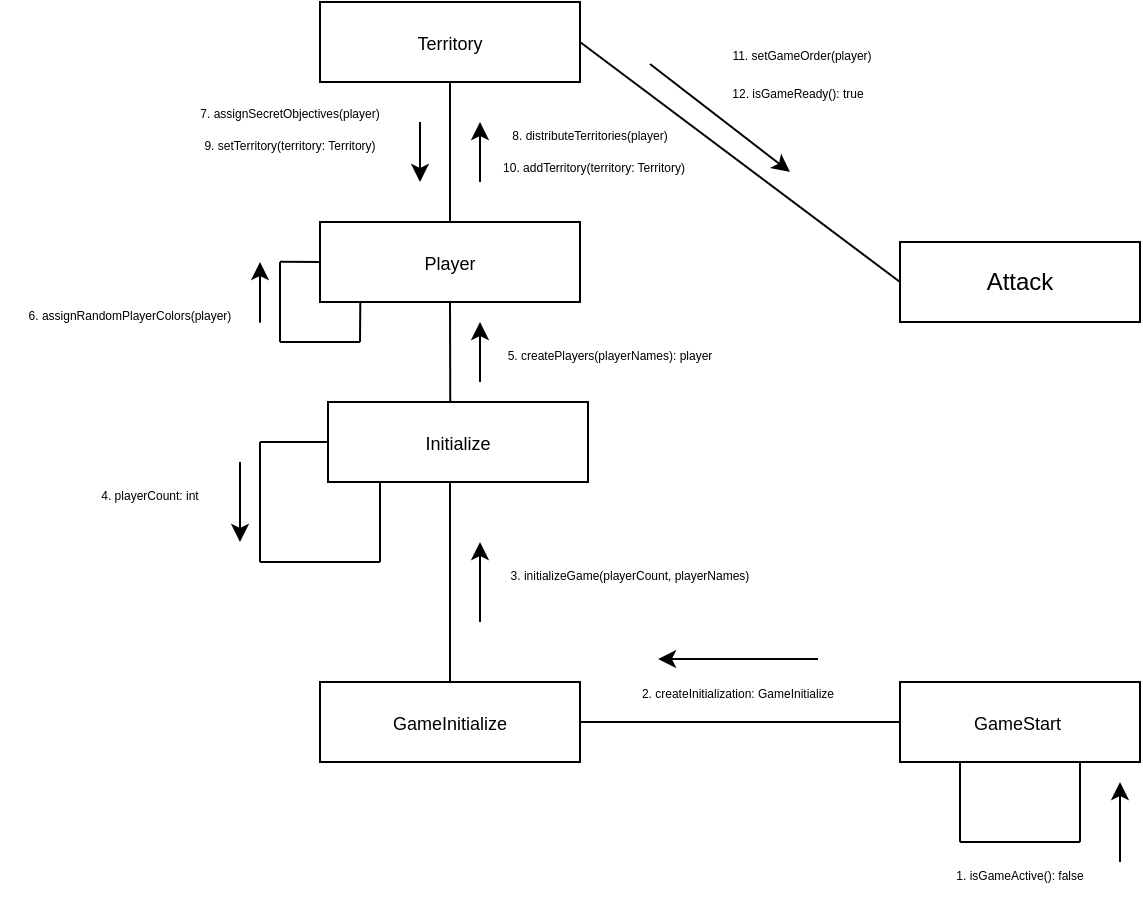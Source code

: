 <mxfile version="24.4.4" type="github">
  <diagram name="Page-1" id="2YBvvXClWsGukQMizWep">
    <mxGraphModel dx="1170" dy="552" grid="1" gridSize="10" guides="1" tooltips="1" connect="1" arrows="1" fold="1" page="1" pageScale="1" pageWidth="850" pageHeight="1100" math="0" shadow="0">
      <root>
        <mxCell id="0" />
        <mxCell id="1" parent="0" />
        <mxCell id="X9j3WCcbqIF5qxvW55lx-1" value="&lt;font style=&quot;font-size: 9px;&quot;&gt;GameStart&amp;nbsp;&lt;/font&gt;" style="rounded=0;whiteSpace=wrap;html=1;" parent="1" vertex="1">
          <mxGeometry x="560" y="500" width="120" height="40" as="geometry" />
        </mxCell>
        <mxCell id="X9j3WCcbqIF5qxvW55lx-3" value="" style="endArrow=none;html=1;rounded=0;entryX=0.25;entryY=1;entryDx=0;entryDy=0;" parent="1" target="X9j3WCcbqIF5qxvW55lx-1" edge="1">
          <mxGeometry width="50" height="50" relative="1" as="geometry">
            <mxPoint x="590" y="580" as="sourcePoint" />
            <mxPoint x="600" y="540.0" as="targetPoint" />
          </mxGeometry>
        </mxCell>
        <mxCell id="X9j3WCcbqIF5qxvW55lx-4" value="" style="endArrow=none;html=1;rounded=0;" parent="1" edge="1">
          <mxGeometry width="50" height="50" relative="1" as="geometry">
            <mxPoint x="590" y="580" as="sourcePoint" />
            <mxPoint x="650" y="580" as="targetPoint" />
          </mxGeometry>
        </mxCell>
        <mxCell id="X9j3WCcbqIF5qxvW55lx-5" value="" style="endArrow=none;html=1;rounded=0;entryX=0.75;entryY=1;entryDx=0;entryDy=0;" parent="1" target="X9j3WCcbqIF5qxvW55lx-1" edge="1">
          <mxGeometry width="50" height="50" relative="1" as="geometry">
            <mxPoint x="650" y="580" as="sourcePoint" />
            <mxPoint x="650" y="590" as="targetPoint" />
          </mxGeometry>
        </mxCell>
        <mxCell id="X9j3WCcbqIF5qxvW55lx-6" value="" style="endArrow=classic;html=1;rounded=0;" parent="1" edge="1">
          <mxGeometry width="50" height="50" relative="1" as="geometry">
            <mxPoint x="670" y="590" as="sourcePoint" />
            <mxPoint x="670" y="550" as="targetPoint" />
          </mxGeometry>
        </mxCell>
        <mxCell id="X9j3WCcbqIF5qxvW55lx-7" value="&lt;font style=&quot;font-size: 6px;&quot;&gt;1. isGameActive(): false&lt;/font&gt;" style="text;html=1;align=center;verticalAlign=middle;whiteSpace=wrap;rounded=0;" parent="1" vertex="1">
          <mxGeometry x="571.25" y="580" width="97.5" height="30" as="geometry" />
        </mxCell>
        <mxCell id="X9j3WCcbqIF5qxvW55lx-8" value="&lt;font style=&quot;font-size: 9px;&quot;&gt;GameInitialize&lt;/font&gt;" style="rounded=0;whiteSpace=wrap;html=1;" parent="1" vertex="1">
          <mxGeometry x="270" y="500" width="130" height="40" as="geometry" />
        </mxCell>
        <mxCell id="X9j3WCcbqIF5qxvW55lx-9" value="&lt;font style=&quot;font-size: 6px;&quot;&gt;2. createInitialization: GameInitialize&lt;/font&gt;" style="text;html=1;align=center;verticalAlign=middle;whiteSpace=wrap;rounded=0;" parent="1" vertex="1">
          <mxGeometry x="404" y="494" width="150" height="20" as="geometry" />
        </mxCell>
        <mxCell id="BmkVYOhshEti2NWLLed7-2" value="" style="endArrow=none;html=1;rounded=0;exitX=1;exitY=0.5;exitDx=0;exitDy=0;entryX=0;entryY=0.5;entryDx=0;entryDy=0;" edge="1" parent="1" source="X9j3WCcbqIF5qxvW55lx-8" target="X9j3WCcbqIF5qxvW55lx-1">
          <mxGeometry width="50" height="50" relative="1" as="geometry">
            <mxPoint x="430" y="540" as="sourcePoint" />
            <mxPoint x="480" y="490" as="targetPoint" />
          </mxGeometry>
        </mxCell>
        <mxCell id="BmkVYOhshEti2NWLLed7-3" value="" style="endArrow=none;html=1;rounded=0;" edge="1" parent="1" source="X9j3WCcbqIF5qxvW55lx-8">
          <mxGeometry width="50" height="50" relative="1" as="geometry">
            <mxPoint x="330" y="500" as="sourcePoint" />
            <mxPoint x="335" y="390" as="targetPoint" />
          </mxGeometry>
        </mxCell>
        <mxCell id="BmkVYOhshEti2NWLLed7-4" value="" style="endArrow=classic;html=1;rounded=0;" edge="1" parent="1">
          <mxGeometry width="50" height="50" relative="1" as="geometry">
            <mxPoint x="519" y="488.52" as="sourcePoint" />
            <mxPoint x="439" y="488.52" as="targetPoint" />
          </mxGeometry>
        </mxCell>
        <mxCell id="BmkVYOhshEti2NWLLed7-5" value="&lt;font style=&quot;font-size: 6px;&quot;&gt;3. initializeGame(playerCount, playerNames)&lt;/font&gt;" style="text;html=1;align=center;verticalAlign=middle;whiteSpace=wrap;rounded=0;" vertex="1" parent="1">
          <mxGeometry x="340" y="430" width="170" height="30" as="geometry" />
        </mxCell>
        <mxCell id="BmkVYOhshEti2NWLLed7-6" value="" style="endArrow=classic;html=1;rounded=0;" edge="1" parent="1">
          <mxGeometry width="50" height="50" relative="1" as="geometry">
            <mxPoint x="350" y="470" as="sourcePoint" />
            <mxPoint x="350" y="430" as="targetPoint" />
          </mxGeometry>
        </mxCell>
        <mxCell id="BmkVYOhshEti2NWLLed7-7" value="&lt;font style=&quot;font-size: 9px;&quot;&gt;Initialize&lt;/font&gt;" style="rounded=0;whiteSpace=wrap;html=1;" vertex="1" parent="1">
          <mxGeometry x="274" y="360" width="130" height="40" as="geometry" />
        </mxCell>
        <mxCell id="BmkVYOhshEti2NWLLed7-8" value="" style="endArrow=none;html=1;rounded=0;exitX=0;exitY=0.5;exitDx=0;exitDy=0;" edge="1" parent="1" source="BmkVYOhshEti2NWLLed7-7">
          <mxGeometry width="50" height="50" relative="1" as="geometry">
            <mxPoint x="410" y="490" as="sourcePoint" />
            <mxPoint x="240" y="380" as="targetPoint" />
          </mxGeometry>
        </mxCell>
        <mxCell id="BmkVYOhshEti2NWLLed7-12" value="" style="endArrow=none;html=1;rounded=0;" edge="1" parent="1">
          <mxGeometry width="50" height="50" relative="1" as="geometry">
            <mxPoint x="240" y="440" as="sourcePoint" />
            <mxPoint x="240" y="380" as="targetPoint" />
          </mxGeometry>
        </mxCell>
        <mxCell id="BmkVYOhshEti2NWLLed7-13" value="" style="endArrow=none;html=1;rounded=0;" edge="1" parent="1">
          <mxGeometry width="50" height="50" relative="1" as="geometry">
            <mxPoint x="300" y="440" as="sourcePoint" />
            <mxPoint x="240" y="440" as="targetPoint" />
          </mxGeometry>
        </mxCell>
        <mxCell id="BmkVYOhshEti2NWLLed7-14" value="" style="endArrow=none;html=1;rounded=0;" edge="1" parent="1">
          <mxGeometry width="50" height="50" relative="1" as="geometry">
            <mxPoint x="300" y="440" as="sourcePoint" />
            <mxPoint x="300" y="400" as="targetPoint" />
          </mxGeometry>
        </mxCell>
        <mxCell id="BmkVYOhshEti2NWLLed7-15" value="&lt;font style=&quot;font-size: 6px;&quot;&gt;4. playerCount: int&lt;/font&gt;" style="text;html=1;align=center;verticalAlign=middle;whiteSpace=wrap;rounded=0;" vertex="1" parent="1">
          <mxGeometry x="150" y="390" width="70" height="30" as="geometry" />
        </mxCell>
        <mxCell id="BmkVYOhshEti2NWLLed7-16" value="" style="endArrow=classic;html=1;rounded=0;" edge="1" parent="1">
          <mxGeometry width="50" height="50" relative="1" as="geometry">
            <mxPoint x="230" y="390" as="sourcePoint" />
            <mxPoint x="230" y="430" as="targetPoint" />
          </mxGeometry>
        </mxCell>
        <mxCell id="BmkVYOhshEti2NWLLed7-17" value="" style="endArrow=none;html=1;rounded=0;exitX=0.664;exitY=0.001;exitDx=0;exitDy=0;exitPerimeter=0;" edge="1" parent="1">
          <mxGeometry width="50" height="50" relative="1" as="geometry">
            <mxPoint x="335.12" y="360.0" as="sourcePoint" />
            <mxPoint x="335" y="310" as="targetPoint" />
          </mxGeometry>
        </mxCell>
        <mxCell id="BmkVYOhshEti2NWLLed7-18" value="&lt;font style=&quot;font-size: 9px;&quot;&gt;Player&lt;/font&gt;" style="rounded=0;whiteSpace=wrap;html=1;" vertex="1" parent="1">
          <mxGeometry x="270" y="270" width="130" height="40" as="geometry" />
        </mxCell>
        <mxCell id="BmkVYOhshEti2NWLLed7-19" value="" style="endArrow=classic;html=1;rounded=0;" edge="1" parent="1">
          <mxGeometry width="50" height="50" relative="1" as="geometry">
            <mxPoint x="350" y="350" as="sourcePoint" />
            <mxPoint x="350" y="320" as="targetPoint" />
          </mxGeometry>
        </mxCell>
        <mxCell id="BmkVYOhshEti2NWLLed7-20" value="&lt;font style=&quot;font-size: 6px;&quot;&gt;5. createPlayers(playerNames): player&lt;/font&gt;" style="text;html=1;align=center;verticalAlign=middle;whiteSpace=wrap;rounded=0;" vertex="1" parent="1">
          <mxGeometry x="330" y="320" width="170" height="30" as="geometry" />
        </mxCell>
        <mxCell id="BmkVYOhshEti2NWLLed7-21" value="" style="endArrow=none;html=1;rounded=0;exitX=0.5;exitY=0;exitDx=0;exitDy=0;" edge="1" parent="1" source="BmkVYOhshEti2NWLLed7-18">
          <mxGeometry width="50" height="50" relative="1" as="geometry">
            <mxPoint x="334.84" y="270" as="sourcePoint" />
            <mxPoint x="335" y="200" as="targetPoint" />
          </mxGeometry>
        </mxCell>
        <mxCell id="BmkVYOhshEti2NWLLed7-22" value="&lt;font style=&quot;font-size: 9px;&quot;&gt;Territory&lt;/font&gt;" style="rounded=0;whiteSpace=wrap;html=1;" vertex="1" parent="1">
          <mxGeometry x="270" y="160" width="130" height="40" as="geometry" />
        </mxCell>
        <mxCell id="BmkVYOhshEti2NWLLed7-26" value="" style="endArrow=none;html=1;rounded=0;" edge="1" parent="1">
          <mxGeometry width="50" height="50" relative="1" as="geometry">
            <mxPoint x="250" y="330" as="sourcePoint" />
            <mxPoint x="250" y="290" as="targetPoint" />
          </mxGeometry>
        </mxCell>
        <mxCell id="BmkVYOhshEti2NWLLed7-27" value="&lt;font style=&quot;font-size: 6px;&quot;&gt;6. assignRandomPlayerColors(player)&lt;/font&gt;" style="text;html=1;align=center;verticalAlign=middle;whiteSpace=wrap;rounded=0;" vertex="1" parent="1">
          <mxGeometry x="110" y="300" width="130" height="30" as="geometry" />
        </mxCell>
        <mxCell id="BmkVYOhshEti2NWLLed7-28" value="" style="endArrow=classic;html=1;rounded=0;exitX=1;exitY=0.678;exitDx=0;exitDy=0;exitPerimeter=0;" edge="1" parent="1" source="BmkVYOhshEti2NWLLed7-27">
          <mxGeometry width="50" height="50" relative="1" as="geometry">
            <mxPoint x="240" y="300" as="sourcePoint" />
            <mxPoint x="240" y="290" as="targetPoint" />
          </mxGeometry>
        </mxCell>
        <mxCell id="BmkVYOhshEti2NWLLed7-29" value="" style="endArrow=none;html=1;rounded=0;" edge="1" parent="1">
          <mxGeometry width="50" height="50" relative="1" as="geometry">
            <mxPoint x="290" y="330" as="sourcePoint" />
            <mxPoint x="250" y="330" as="targetPoint" />
          </mxGeometry>
        </mxCell>
        <mxCell id="BmkVYOhshEti2NWLLed7-30" value="" style="endArrow=none;html=1;rounded=0;exitX=0.155;exitY=1.004;exitDx=0;exitDy=0;exitPerimeter=0;" edge="1" parent="1" source="BmkVYOhshEti2NWLLed7-18">
          <mxGeometry width="50" height="50" relative="1" as="geometry">
            <mxPoint x="330" y="350" as="sourcePoint" />
            <mxPoint x="290" y="330" as="targetPoint" />
          </mxGeometry>
        </mxCell>
        <mxCell id="BmkVYOhshEti2NWLLed7-31" value="" style="endArrow=none;html=1;rounded=0;" edge="1" parent="1">
          <mxGeometry width="50" height="50" relative="1" as="geometry">
            <mxPoint x="270" y="290" as="sourcePoint" />
            <mxPoint x="250" y="289.91" as="targetPoint" />
          </mxGeometry>
        </mxCell>
        <mxCell id="BmkVYOhshEti2NWLLed7-32" value="" style="endArrow=classic;html=1;rounded=0;" edge="1" parent="1">
          <mxGeometry width="50" height="50" relative="1" as="geometry">
            <mxPoint x="320" y="220" as="sourcePoint" />
            <mxPoint x="320" y="250" as="targetPoint" />
          </mxGeometry>
        </mxCell>
        <mxCell id="BmkVYOhshEti2NWLLed7-33" value="&lt;font style=&quot;font-size: 6px;&quot;&gt;&lt;font style=&quot;&quot;&gt;7&lt;/font&gt;&lt;span style=&quot;background-color: initial;&quot;&gt;.&amp;nbsp;&lt;/span&gt;assignSecretObjectives(player)&lt;/font&gt;" style="text;html=1;align=center;verticalAlign=middle;whiteSpace=wrap;rounded=0;" vertex="1" parent="1">
          <mxGeometry x="190" y="199" width="130" height="30" as="geometry" />
        </mxCell>
        <mxCell id="BmkVYOhshEti2NWLLed7-34" value="" style="endArrow=classic;html=1;rounded=0;exitX=1;exitY=0.678;exitDx=0;exitDy=0;exitPerimeter=0;" edge="1" parent="1">
          <mxGeometry width="50" height="50" relative="1" as="geometry">
            <mxPoint x="350" y="250" as="sourcePoint" />
            <mxPoint x="350" y="220" as="targetPoint" />
          </mxGeometry>
        </mxCell>
        <mxCell id="BmkVYOhshEti2NWLLed7-35" value="&lt;font style=&quot;font-size: 6px;&quot;&gt;&lt;span style=&quot;background-color: initial;&quot;&gt;8.&amp;nbsp;&lt;/span&gt;distributeTerritories(player)&lt;/font&gt;" style="text;html=1;align=center;verticalAlign=middle;whiteSpace=wrap;rounded=0;" vertex="1" parent="1">
          <mxGeometry x="340" y="210" width="130" height="30" as="geometry" />
        </mxCell>
        <mxCell id="BmkVYOhshEti2NWLLed7-37" value="&lt;font style=&quot;font-size: 6px;&quot;&gt;&lt;span style=&quot;background-color: initial;&quot;&gt;9.&amp;nbsp;&lt;/span&gt;setTerritory(territory: Territory)&lt;/font&gt;" style="text;html=1;align=center;verticalAlign=middle;whiteSpace=wrap;rounded=0;" vertex="1" parent="1">
          <mxGeometry x="190" y="215" width="130" height="30" as="geometry" />
        </mxCell>
        <mxCell id="BmkVYOhshEti2NWLLed7-40" value="Attack" style="rounded=0;whiteSpace=wrap;html=1;" vertex="1" parent="1">
          <mxGeometry x="560" y="280" width="120" height="40" as="geometry" />
        </mxCell>
        <mxCell id="BmkVYOhshEti2NWLLed7-41" value="" style="endArrow=none;html=1;rounded=0;exitX=1;exitY=0.5;exitDx=0;exitDy=0;entryX=0;entryY=0.5;entryDx=0;entryDy=0;" edge="1" parent="1" source="BmkVYOhshEti2NWLLed7-22" target="BmkVYOhshEti2NWLLed7-40">
          <mxGeometry width="50" height="50" relative="1" as="geometry">
            <mxPoint x="530" y="340" as="sourcePoint" />
            <mxPoint x="580" y="290" as="targetPoint" />
          </mxGeometry>
        </mxCell>
        <mxCell id="BmkVYOhshEti2NWLLed7-42" value="&lt;font style=&quot;font-size: 6px;&quot;&gt;&lt;span style=&quot;background-color: initial;&quot;&gt;10. add&lt;/span&gt;Territory(territory: Territory)&lt;/font&gt;" style="text;html=1;align=center;verticalAlign=middle;whiteSpace=wrap;rounded=0;" vertex="1" parent="1">
          <mxGeometry x="342" y="226" width="130" height="30" as="geometry" />
        </mxCell>
        <mxCell id="BmkVYOhshEti2NWLLed7-43" value="" style="endArrow=classic;html=1;rounded=0;" edge="1" parent="1">
          <mxGeometry width="50" height="50" relative="1" as="geometry">
            <mxPoint x="435" y="191" as="sourcePoint" />
            <mxPoint x="505" y="245" as="targetPoint" />
          </mxGeometry>
        </mxCell>
        <mxCell id="BmkVYOhshEti2NWLLed7-44" value="&lt;font style=&quot;font-size: 6px;&quot;&gt;11. setGameOrder(player)&lt;/font&gt;" style="text;html=1;align=center;verticalAlign=middle;whiteSpace=wrap;rounded=0;" vertex="1" parent="1">
          <mxGeometry x="472" y="170" width="78" height="30" as="geometry" />
        </mxCell>
        <mxCell id="BmkVYOhshEti2NWLLed7-45" value="&lt;font style=&quot;font-size: 6px;&quot;&gt;12.&amp;nbsp;isGameReady(): true&lt;/font&gt;" style="text;html=1;align=center;verticalAlign=middle;whiteSpace=wrap;rounded=0;" vertex="1" parent="1">
          <mxGeometry x="474" y="189" width="70" height="30" as="geometry" />
        </mxCell>
      </root>
    </mxGraphModel>
  </diagram>
</mxfile>
